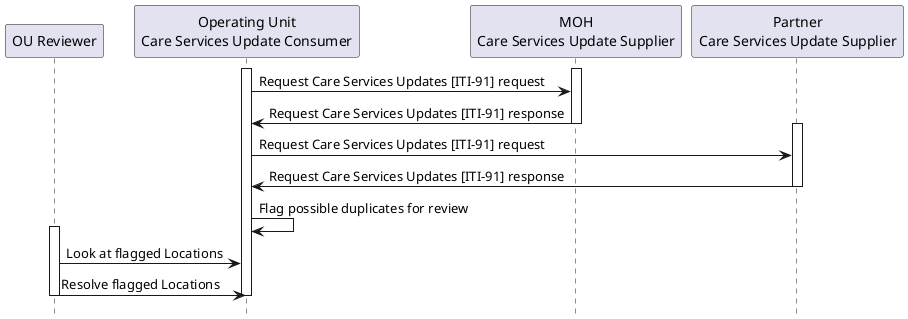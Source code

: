 @startuml
hide footbox
participant "OU Reviewer" as Reviewer
participant "Operating Unit\nCare Services Update Consumer" as OU
participant "MOH\nCare Services Update Supplier" as MOH
participant "Partner\nCare Services Update Supplier" as Partner

activate OU

activate MOH
OU -> MOH: Request Care Services Updates [ITI-91] request
MOH -> OU: Request Care Services Updates [ITI-91] response
deactivate MOH

activate Partner
OU -> Partner: Request Care Services Updates [ITI-91] request
Partner -> OU: Request Care Services Updates [ITI-91] response
deactivate Partner

OU -> OU: Flag possible duplicates for review

activate Reviewer
Reviewer -> OU: Look at flagged Locations
Reviewer -> OU: Resolve flagged Locations
deactivate Reviewer
deactivate OU

@enduml